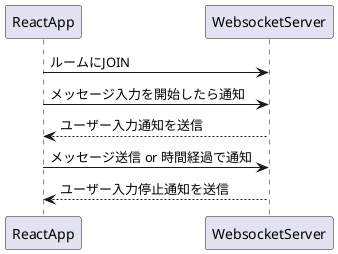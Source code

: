 @startuml

participant ReactApp
participant WebsocketServer

ReactApp -> WebsocketServer : ルームにJOIN

ReactApp -> WebsocketServer : メッセージ入力を開始したら通知
WebsocketServer --> ReactApp : ユーザー入力通知を送信

ReactApp -> WebsocketServer : メッセージ送信 or 時間経過で通知
WebsocketServer --> ReactApp : ユーザー入力停止通知を送信


@enduml
